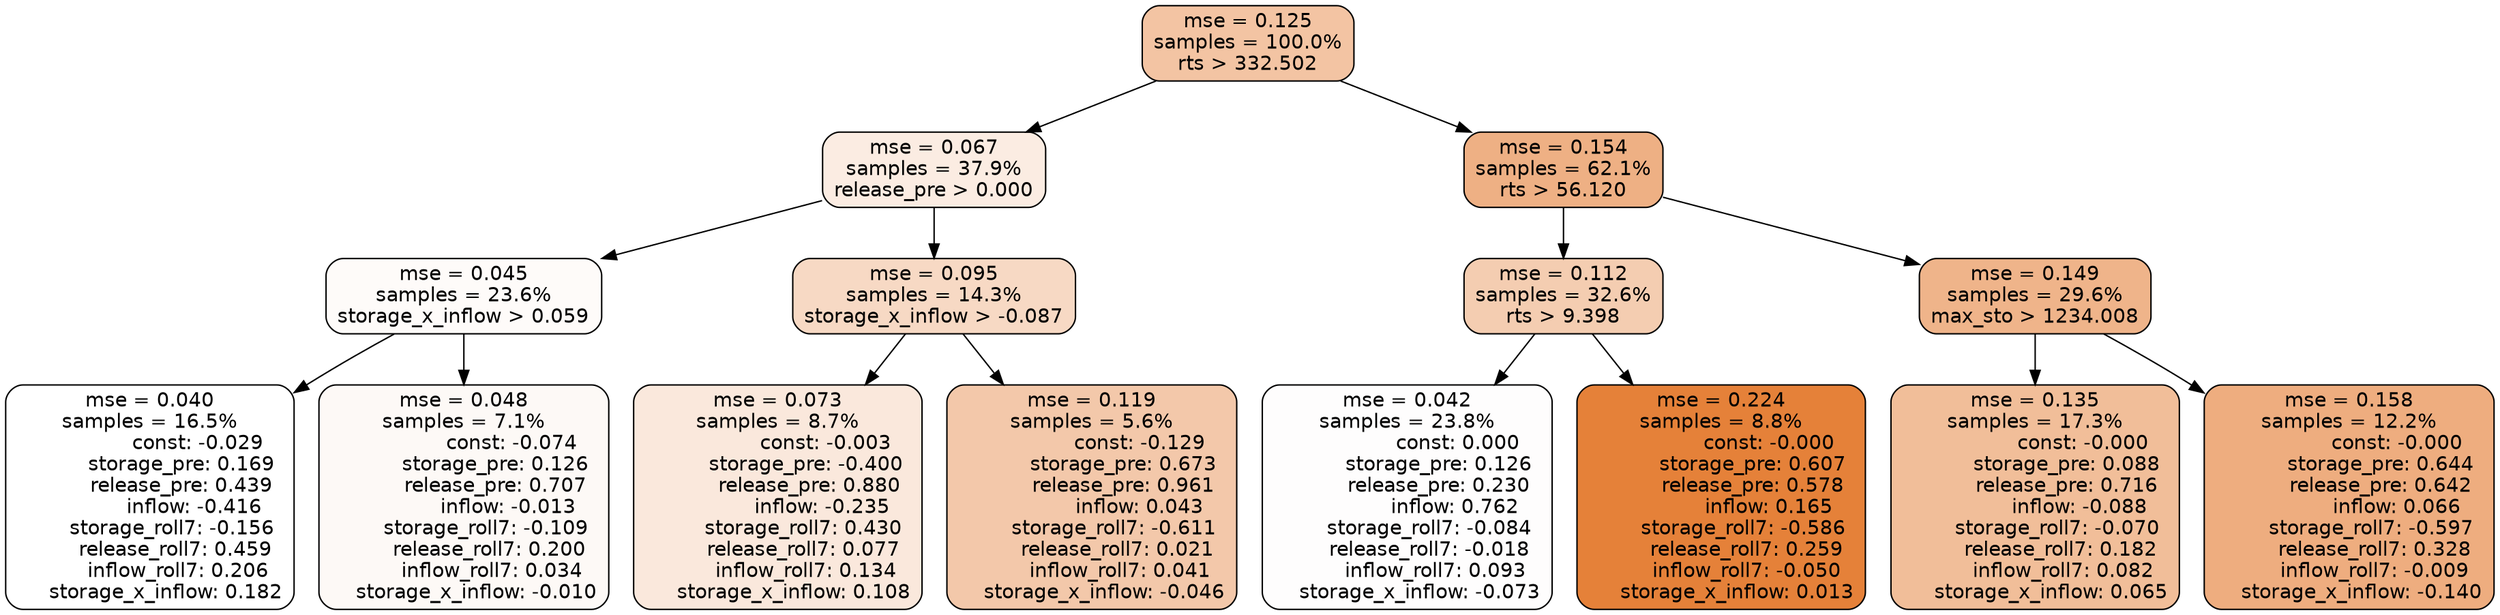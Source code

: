 digraph tree {
node [shape=rectangle, style="filled, rounded", color="black", fontname=helvetica] ;
edge [fontname=helvetica] ;
	"0" [label="mse = 0.125
samples = 100.0%
rts > 332.502", fillcolor="#f3c4a3"]
	"8" [label="mse = 0.067
samples = 37.9%
release_pre > 0.000", fillcolor="#fbece2"]
	"1" [label="mse = 0.154
samples = 62.1%
rts > 56.120", fillcolor="#eeb084"]
	"9" [label="mse = 0.045
samples = 23.6%
storage_x_inflow > 0.059", fillcolor="#fefbf9"]
	"12" [label="mse = 0.095
samples = 14.3%
storage_x_inflow > -0.087", fillcolor="#f7d9c4"]
	"2" [label="mse = 0.112
samples = 32.6%
rts > 9.398", fillcolor="#f4cdb1"]
	"5" [label="mse = 0.149
samples = 29.6%
max_sto > 1234.008", fillcolor="#efb48a"]
	"10" [label="mse = 0.040
samples = 16.5%
               const: -0.029
          storage_pre: 0.169
          release_pre: 0.439
              inflow: -0.416
       storage_roll7: -0.156
        release_roll7: 0.459
         inflow_roll7: 0.206
     storage_x_inflow: 0.182", fillcolor="#ffffff"]
	"11" [label="mse = 0.048
samples = 7.1%
               const: -0.074
          storage_pre: 0.126
          release_pre: 0.707
              inflow: -0.013
       storage_roll7: -0.109
        release_roll7: 0.200
         inflow_roll7: 0.034
    storage_x_inflow: -0.010", fillcolor="#fdf9f6"]
	"13" [label="mse = 0.073
samples = 8.7%
               const: -0.003
         storage_pre: -0.400
          release_pre: 0.880
              inflow: -0.235
        storage_roll7: 0.430
        release_roll7: 0.077
         inflow_roll7: 0.134
     storage_x_inflow: 0.108", fillcolor="#fae8dc"]
	"14" [label="mse = 0.119
samples = 5.6%
               const: -0.129
          storage_pre: 0.673
          release_pre: 0.961
               inflow: 0.043
       storage_roll7: -0.611
        release_roll7: 0.021
         inflow_roll7: 0.041
    storage_x_inflow: -0.046", fillcolor="#f3c8aa"]
	"3" [label="mse = 0.042
samples = 23.8%
                const: 0.000
          storage_pre: 0.126
          release_pre: 0.230
               inflow: 0.762
       storage_roll7: -0.084
       release_roll7: -0.018
         inflow_roll7: 0.093
    storage_x_inflow: -0.073", fillcolor="#fefdfd"]
	"4" [label="mse = 0.224
samples = 8.8%
               const: -0.000
          storage_pre: 0.607
          release_pre: 0.578
               inflow: 0.165
       storage_roll7: -0.586
        release_roll7: 0.259
        inflow_roll7: -0.050
     storage_x_inflow: 0.013", fillcolor="#e58139"]
	"6" [label="mse = 0.135
samples = 17.3%
               const: -0.000
          storage_pre: 0.088
          release_pre: 0.716
              inflow: -0.088
       storage_roll7: -0.070
        release_roll7: 0.182
         inflow_roll7: 0.082
     storage_x_inflow: 0.065", fillcolor="#f1be99"]
	"7" [label="mse = 0.158
samples = 12.2%
               const: -0.000
          storage_pre: 0.644
          release_pre: 0.642
               inflow: 0.066
       storage_roll7: -0.597
        release_roll7: 0.328
        inflow_roll7: -0.009
    storage_x_inflow: -0.140", fillcolor="#eead7f"]

	"0" -> "1"
	"0" -> "8"
	"8" -> "9"
	"8" -> "12"
	"1" -> "2"
	"1" -> "5"
	"9" -> "10"
	"9" -> "11"
	"12" -> "13"
	"12" -> "14"
	"2" -> "3"
	"2" -> "4"
	"5" -> "6"
	"5" -> "7"
}